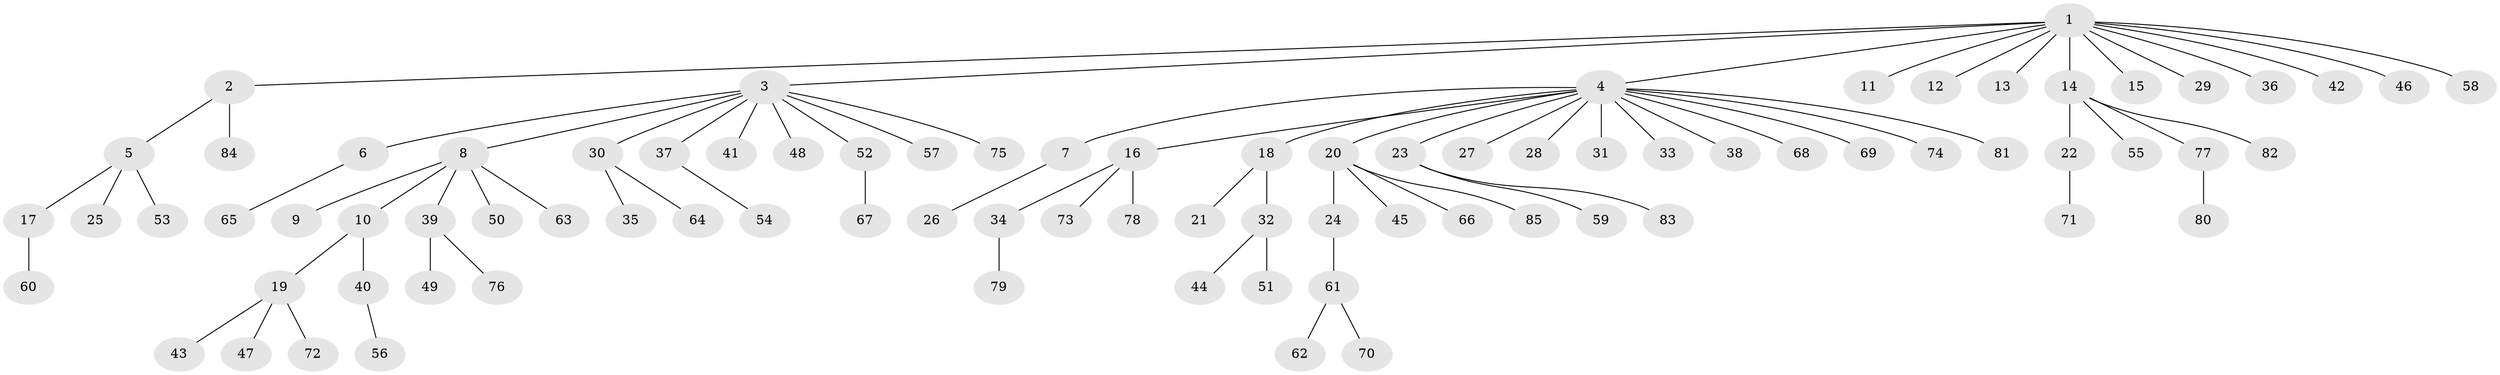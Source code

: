 // Generated by graph-tools (version 1.1) at 2025/35/03/09/25 02:35:33]
// undirected, 85 vertices, 84 edges
graph export_dot {
graph [start="1"]
  node [color=gray90,style=filled];
  1;
  2;
  3;
  4;
  5;
  6;
  7;
  8;
  9;
  10;
  11;
  12;
  13;
  14;
  15;
  16;
  17;
  18;
  19;
  20;
  21;
  22;
  23;
  24;
  25;
  26;
  27;
  28;
  29;
  30;
  31;
  32;
  33;
  34;
  35;
  36;
  37;
  38;
  39;
  40;
  41;
  42;
  43;
  44;
  45;
  46;
  47;
  48;
  49;
  50;
  51;
  52;
  53;
  54;
  55;
  56;
  57;
  58;
  59;
  60;
  61;
  62;
  63;
  64;
  65;
  66;
  67;
  68;
  69;
  70;
  71;
  72;
  73;
  74;
  75;
  76;
  77;
  78;
  79;
  80;
  81;
  82;
  83;
  84;
  85;
  1 -- 2;
  1 -- 3;
  1 -- 4;
  1 -- 11;
  1 -- 12;
  1 -- 13;
  1 -- 14;
  1 -- 15;
  1 -- 29;
  1 -- 36;
  1 -- 42;
  1 -- 46;
  1 -- 58;
  2 -- 5;
  2 -- 84;
  3 -- 6;
  3 -- 8;
  3 -- 30;
  3 -- 37;
  3 -- 41;
  3 -- 48;
  3 -- 52;
  3 -- 57;
  3 -- 75;
  4 -- 7;
  4 -- 16;
  4 -- 18;
  4 -- 20;
  4 -- 23;
  4 -- 27;
  4 -- 28;
  4 -- 31;
  4 -- 33;
  4 -- 38;
  4 -- 68;
  4 -- 69;
  4 -- 74;
  4 -- 81;
  5 -- 17;
  5 -- 25;
  5 -- 53;
  6 -- 65;
  7 -- 26;
  8 -- 9;
  8 -- 10;
  8 -- 39;
  8 -- 50;
  8 -- 63;
  10 -- 19;
  10 -- 40;
  14 -- 22;
  14 -- 55;
  14 -- 77;
  14 -- 82;
  16 -- 34;
  16 -- 73;
  16 -- 78;
  17 -- 60;
  18 -- 21;
  18 -- 32;
  19 -- 43;
  19 -- 47;
  19 -- 72;
  20 -- 24;
  20 -- 45;
  20 -- 66;
  20 -- 85;
  22 -- 71;
  23 -- 59;
  23 -- 83;
  24 -- 61;
  30 -- 35;
  30 -- 64;
  32 -- 44;
  32 -- 51;
  34 -- 79;
  37 -- 54;
  39 -- 49;
  39 -- 76;
  40 -- 56;
  52 -- 67;
  61 -- 62;
  61 -- 70;
  77 -- 80;
}
